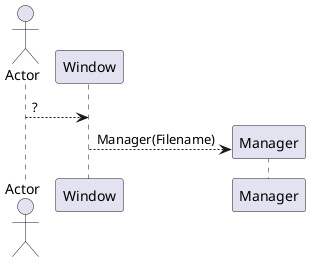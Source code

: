 @startuml Sequence 2

actor Actor

Actor --> Window : ?

create Manager
Window --> Manager : Manager(Filename)



@enduml